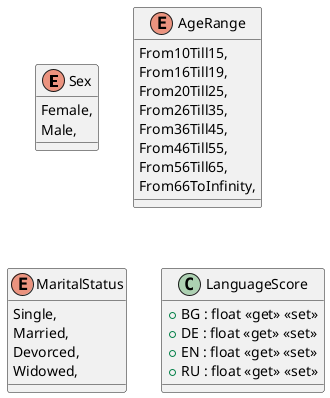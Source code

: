 @startuml
enum Sex {
    Female,
    Male,
}
enum AgeRange {
    From10Till15,
    From16Till19,
    From20Till25,
    From26Till35,
    From36Till45,
    From46Till55,
    From56Till65,
    From66ToInfinity,
}
enum MaritalStatus {
    Single,
    Married,
    Devorced,
    Widowed,
}
class LanguageScore {
    + BG : float <<get>> <<set>>
    + DE : float <<get>> <<set>>
    + EN : float <<get>> <<set>>
    + RU : float <<get>> <<set>>
}
@enduml
